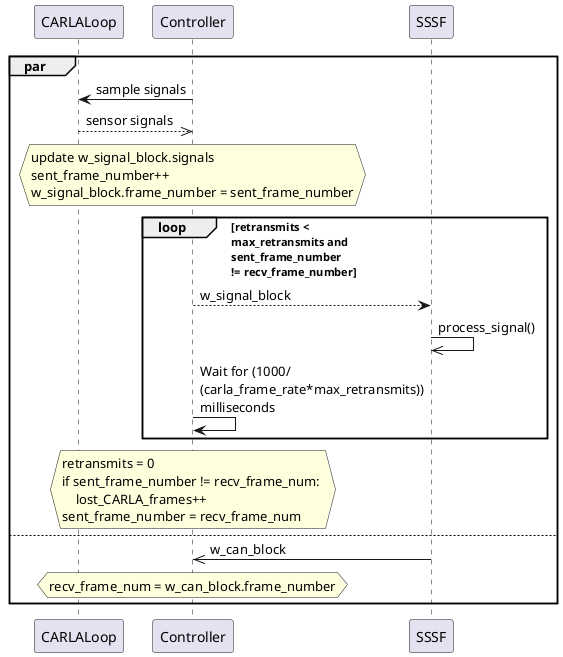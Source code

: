@startuml
par
CARLALoop <- Controller : sample signals
CARLALoop -->> Controller: sensor signals
hnote over Controller
update w_signal_block.signals
sent_frame_number++
w_signal_block.frame_number = sent_frame_number
endhnote
loop retransmits < \nmax_retransmits and\nsent_frame_number \n!= recv_frame_number
Controller --> SSSF: w_signal_block
SSSF ->> SSSF: process_signal()
Controller -> Controller: Wait for (1000/\n(carla_frame_rate*max_retransmits))\nmilliseconds
end
hnote over Controller
retransmits = 0
if sent_frame_number != recv_frame_num: 
    lost_CARLA_frames++
sent_frame_number = recv_frame_num
endhnote
else
SSSF ->> Controller: w_can_block
hnote over Controller: recv_frame_num = w_can_block.frame_number
end
@enduml